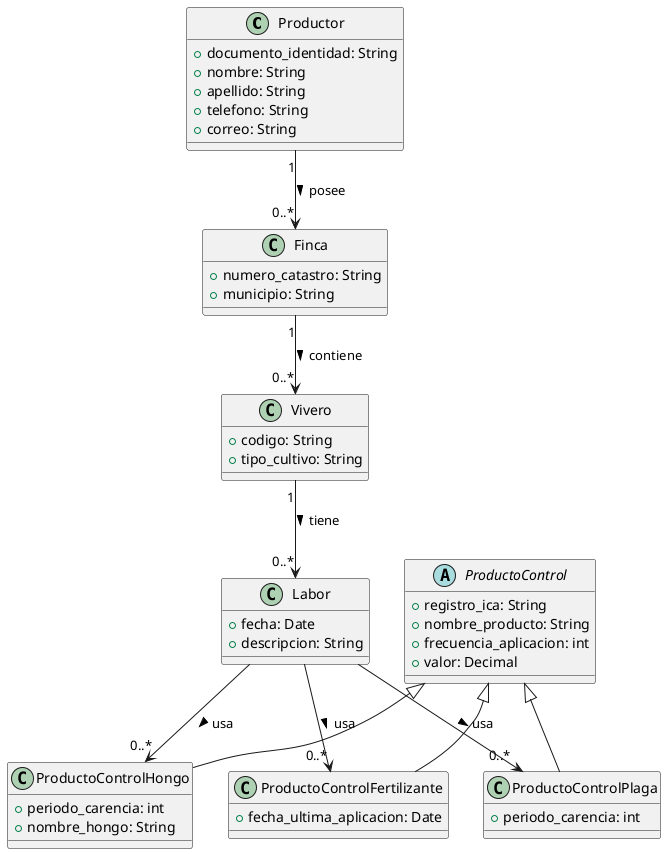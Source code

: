 @startuml

class Productor {
    +documento_identidad: String
    +nombre: String
    +apellido: String
    +telefono: String
    +correo: String
}

class Finca {
    +numero_catastro: String
    +municipio: String
}

class Vivero {
    +codigo: String
    +tipo_cultivo: String
}

class Labor {
    +fecha: Date
    +descripcion: String
}

abstract class ProductoControl {
    +registro_ica: String
    +nombre_producto: String
    +frecuencia_aplicacion: int
    +valor: Decimal
}

class ProductoControlHongo {
    +periodo_carencia: int
    +nombre_hongo: String
}

class ProductoControlPlaga {
    +periodo_carencia: int
}

class ProductoControlFertilizante {
    +fecha_ultima_aplicacion: Date
}

Productor "1" --> "0..*" Finca : posee >
Finca "1" --> "0..*" Vivero : contiene >
Vivero "1" --> "0..*" Labor : tiene >

Labor --> "0..*" ProductoControlHongo : usa >
Labor --> "0..*" ProductoControlPlaga : usa >
Labor --> "0..*" ProductoControlFertilizante : usa >

ProductoControl <|-- ProductoControlHongo
ProductoControl <|-- ProductoControlPlaga
ProductoControl <|-- ProductoControlFertilizante

@enduml
